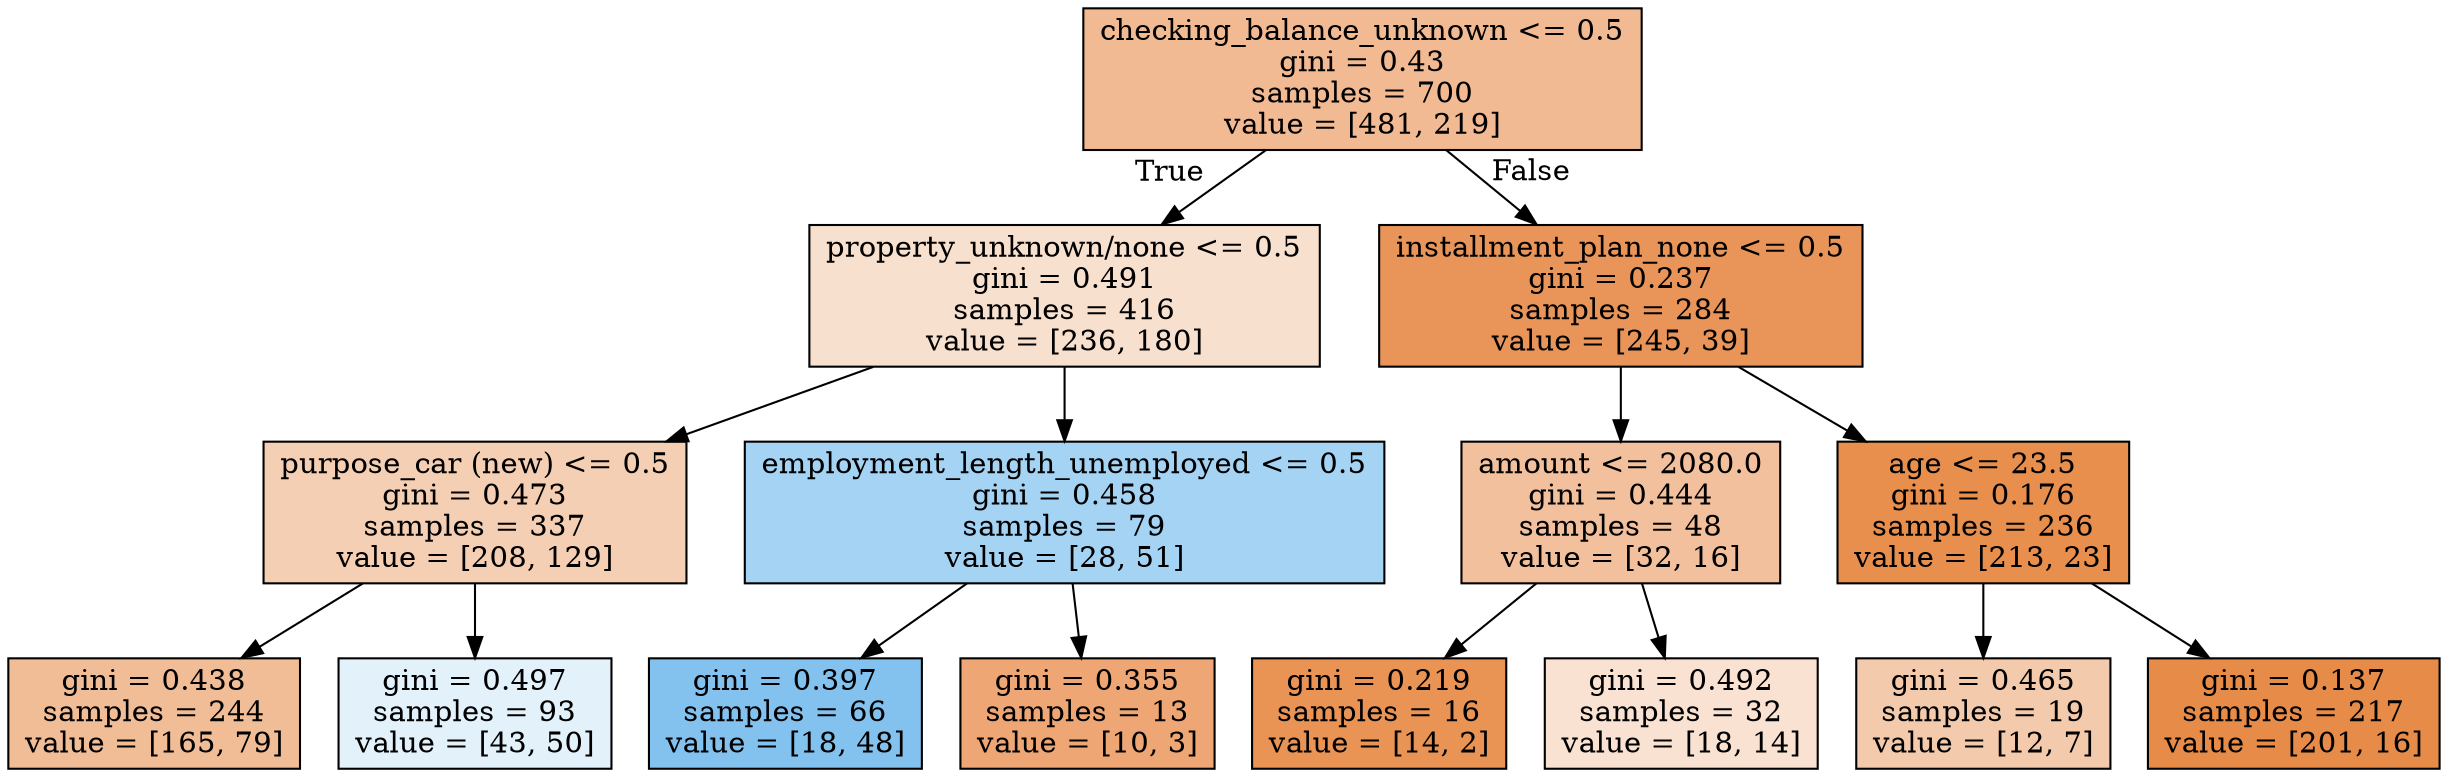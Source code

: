 digraph Tree {
node [shape=box, style="filled", color="black"] ;
0 [label="checking_balance_unknown <= 0.5\ngini = 0.43\nsamples = 700\nvalue = [481, 219]", fillcolor="#e581398b"] ;
1 [label="property_unknown/none <= 0.5\ngini = 0.491\nsamples = 416\nvalue = [236, 180]", fillcolor="#e581393d"] ;
0 -> 1 [labeldistance=2.5, labelangle=45, headlabel="True"] ;
2 [label="purpose_car (new) <= 0.5\ngini = 0.473\nsamples = 337\nvalue = [208, 129]", fillcolor="#e5813961"] ;
1 -> 2 ;
3 [label="gini = 0.438\nsamples = 244\nvalue = [165, 79]", fillcolor="#e5813985"] ;
2 -> 3 ;
4 [label="gini = 0.497\nsamples = 93\nvalue = [43, 50]", fillcolor="#399de524"] ;
2 -> 4 ;
5 [label="employment_length_unemployed <= 0.5\ngini = 0.458\nsamples = 79\nvalue = [28, 51]", fillcolor="#399de573"] ;
1 -> 5 ;
6 [label="gini = 0.397\nsamples = 66\nvalue = [18, 48]", fillcolor="#399de59f"] ;
5 -> 6 ;
7 [label="gini = 0.355\nsamples = 13\nvalue = [10, 3]", fillcolor="#e58139b3"] ;
5 -> 7 ;
8 [label="installment_plan_none <= 0.5\ngini = 0.237\nsamples = 284\nvalue = [245, 39]", fillcolor="#e58139d6"] ;
0 -> 8 [labeldistance=2.5, labelangle=-45, headlabel="False"] ;
9 [label="amount <= 2080.0\ngini = 0.444\nsamples = 48\nvalue = [32, 16]", fillcolor="#e581397f"] ;
8 -> 9 ;
10 [label="gini = 0.219\nsamples = 16\nvalue = [14, 2]", fillcolor="#e58139db"] ;
9 -> 10 ;
11 [label="gini = 0.492\nsamples = 32\nvalue = [18, 14]", fillcolor="#e5813939"] ;
9 -> 11 ;
12 [label="age <= 23.5\ngini = 0.176\nsamples = 236\nvalue = [213, 23]", fillcolor="#e58139e3"] ;
8 -> 12 ;
13 [label="gini = 0.465\nsamples = 19\nvalue = [12, 7]", fillcolor="#e581396a"] ;
12 -> 13 ;
14 [label="gini = 0.137\nsamples = 217\nvalue = [201, 16]", fillcolor="#e58139eb"] ;
12 -> 14 ;
}
